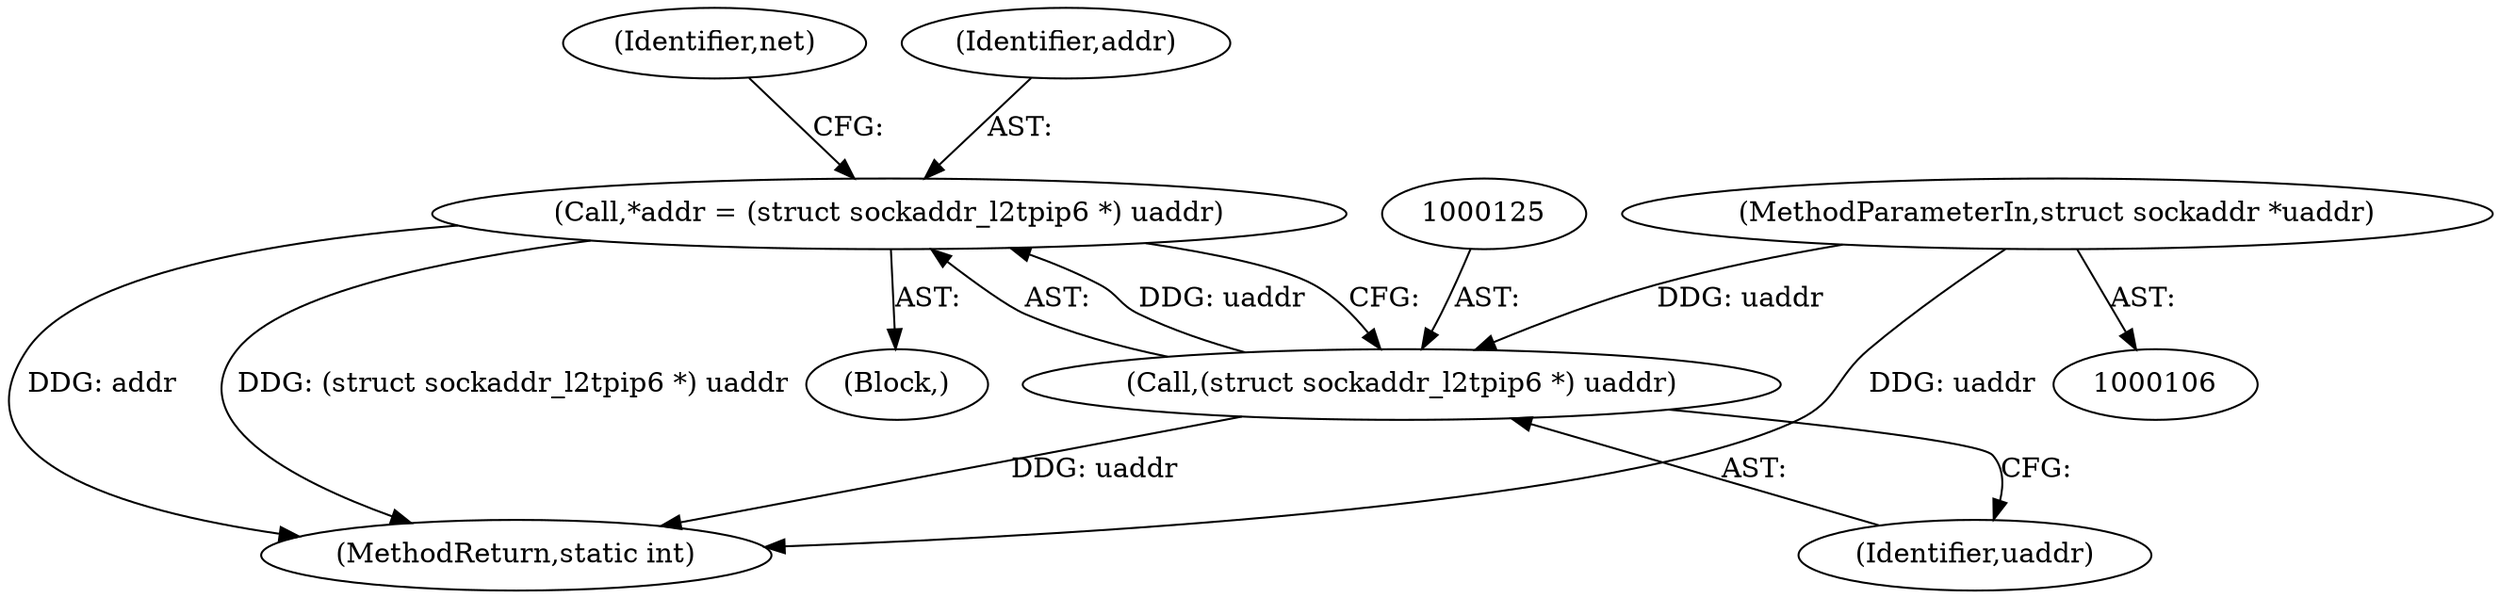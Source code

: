 digraph "0_linux_32c231164b762dddefa13af5a0101032c70b50ef_0@pointer" {
"1000122" [label="(Call,*addr = (struct sockaddr_l2tpip6 *) uaddr)"];
"1000124" [label="(Call,(struct sockaddr_l2tpip6 *) uaddr)"];
"1000108" [label="(MethodParameterIn,struct sockaddr *uaddr)"];
"1000129" [label="(Identifier,net)"];
"1000357" [label="(MethodReturn,static int)"];
"1000122" [label="(Call,*addr = (struct sockaddr_l2tpip6 *) uaddr)"];
"1000126" [label="(Identifier,uaddr)"];
"1000110" [label="(Block,)"];
"1000108" [label="(MethodParameterIn,struct sockaddr *uaddr)"];
"1000123" [label="(Identifier,addr)"];
"1000124" [label="(Call,(struct sockaddr_l2tpip6 *) uaddr)"];
"1000122" -> "1000110"  [label="AST: "];
"1000122" -> "1000124"  [label="CFG: "];
"1000123" -> "1000122"  [label="AST: "];
"1000124" -> "1000122"  [label="AST: "];
"1000129" -> "1000122"  [label="CFG: "];
"1000122" -> "1000357"  [label="DDG: addr"];
"1000122" -> "1000357"  [label="DDG: (struct sockaddr_l2tpip6 *) uaddr"];
"1000124" -> "1000122"  [label="DDG: uaddr"];
"1000124" -> "1000126"  [label="CFG: "];
"1000125" -> "1000124"  [label="AST: "];
"1000126" -> "1000124"  [label="AST: "];
"1000124" -> "1000357"  [label="DDG: uaddr"];
"1000108" -> "1000124"  [label="DDG: uaddr"];
"1000108" -> "1000106"  [label="AST: "];
"1000108" -> "1000357"  [label="DDG: uaddr"];
}
